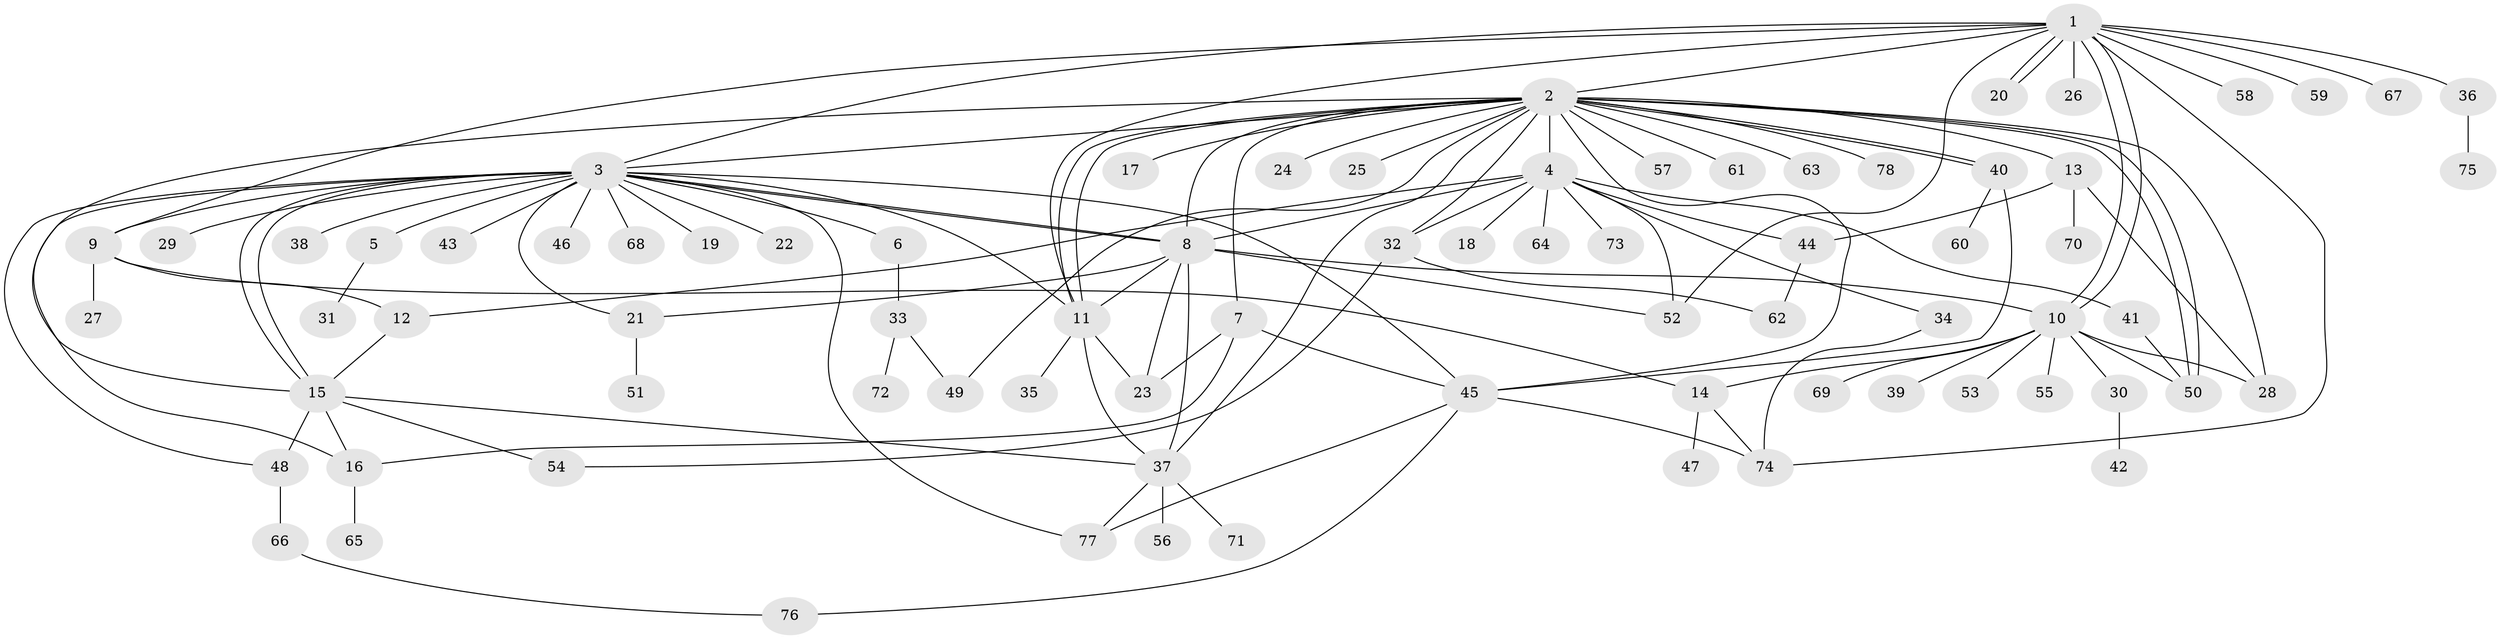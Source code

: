 // coarse degree distribution, {1: 0.7037037037037037, 21: 0.018518518518518517, 2: 0.12962962962962962, 4: 0.018518518518518517, 5: 0.018518518518518517, 7: 0.05555555555555555, 16: 0.018518518518518517, 12: 0.018518518518518517, 3: 0.018518518518518517}
// Generated by graph-tools (version 1.1) at 2025/51/03/04/25 21:51:23]
// undirected, 78 vertices, 125 edges
graph export_dot {
graph [start="1"]
  node [color=gray90,style=filled];
  1;
  2;
  3;
  4;
  5;
  6;
  7;
  8;
  9;
  10;
  11;
  12;
  13;
  14;
  15;
  16;
  17;
  18;
  19;
  20;
  21;
  22;
  23;
  24;
  25;
  26;
  27;
  28;
  29;
  30;
  31;
  32;
  33;
  34;
  35;
  36;
  37;
  38;
  39;
  40;
  41;
  42;
  43;
  44;
  45;
  46;
  47;
  48;
  49;
  50;
  51;
  52;
  53;
  54;
  55;
  56;
  57;
  58;
  59;
  60;
  61;
  62;
  63;
  64;
  65;
  66;
  67;
  68;
  69;
  70;
  71;
  72;
  73;
  74;
  75;
  76;
  77;
  78;
  1 -- 2;
  1 -- 3;
  1 -- 9;
  1 -- 10;
  1 -- 10;
  1 -- 11;
  1 -- 20;
  1 -- 20;
  1 -- 26;
  1 -- 36;
  1 -- 52;
  1 -- 58;
  1 -- 59;
  1 -- 67;
  1 -- 74;
  2 -- 3;
  2 -- 4;
  2 -- 7;
  2 -- 8;
  2 -- 11;
  2 -- 11;
  2 -- 13;
  2 -- 15;
  2 -- 17;
  2 -- 24;
  2 -- 25;
  2 -- 28;
  2 -- 32;
  2 -- 37;
  2 -- 40;
  2 -- 40;
  2 -- 45;
  2 -- 49;
  2 -- 50;
  2 -- 50;
  2 -- 57;
  2 -- 61;
  2 -- 63;
  2 -- 78;
  3 -- 5;
  3 -- 6;
  3 -- 8;
  3 -- 8;
  3 -- 9;
  3 -- 11;
  3 -- 15;
  3 -- 15;
  3 -- 16;
  3 -- 19;
  3 -- 21;
  3 -- 22;
  3 -- 29;
  3 -- 38;
  3 -- 43;
  3 -- 45;
  3 -- 46;
  3 -- 48;
  3 -- 68;
  3 -- 77;
  4 -- 8;
  4 -- 12;
  4 -- 18;
  4 -- 32;
  4 -- 34;
  4 -- 41;
  4 -- 44;
  4 -- 52;
  4 -- 64;
  4 -- 73;
  5 -- 31;
  6 -- 33;
  7 -- 16;
  7 -- 23;
  7 -- 45;
  8 -- 10;
  8 -- 11;
  8 -- 21;
  8 -- 23;
  8 -- 37;
  8 -- 52;
  9 -- 12;
  9 -- 14;
  9 -- 27;
  10 -- 14;
  10 -- 28;
  10 -- 30;
  10 -- 39;
  10 -- 50;
  10 -- 53;
  10 -- 55;
  10 -- 69;
  11 -- 23;
  11 -- 35;
  11 -- 37;
  12 -- 15;
  13 -- 28;
  13 -- 44;
  13 -- 70;
  14 -- 47;
  14 -- 74;
  15 -- 16;
  15 -- 37;
  15 -- 48;
  15 -- 54;
  16 -- 65;
  21 -- 51;
  30 -- 42;
  32 -- 54;
  32 -- 62;
  33 -- 49;
  33 -- 72;
  34 -- 74;
  36 -- 75;
  37 -- 56;
  37 -- 71;
  37 -- 77;
  40 -- 45;
  40 -- 60;
  41 -- 50;
  44 -- 62;
  45 -- 74;
  45 -- 76;
  45 -- 77;
  48 -- 66;
  66 -- 76;
}
